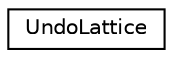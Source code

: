 digraph G
{
  edge [fontname="Helvetica",fontsize="10",labelfontname="Helvetica",labelfontsize="10"];
  node [fontname="Helvetica",fontsize="10",shape=record];
  rankdir=LR;
  Node1 [label="UndoLattice",height=0.2,width=0.4,color="black", fillcolor="white", style="filled",URL="$d8/d58/structUndoLattice.html"];
}
